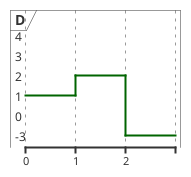 {
  "sha1": "rntwo7sx6l30t46htitymw22lvsy94j",
  "insertion": {
    "when": "2024-06-04T17:28:44.046Z",
    "url": "https://forum.plantuml.net/18701/negative-values-causing-syntax-error-in-robust-has-list?show=18705",
    "user": "plantuml@gmail.com"
  }
}
@startuml
robust "D" as D
D has 4,3,2,1,0,-3

@0
D is 1

@1
D is 2

@2
D is -3
@enduml
